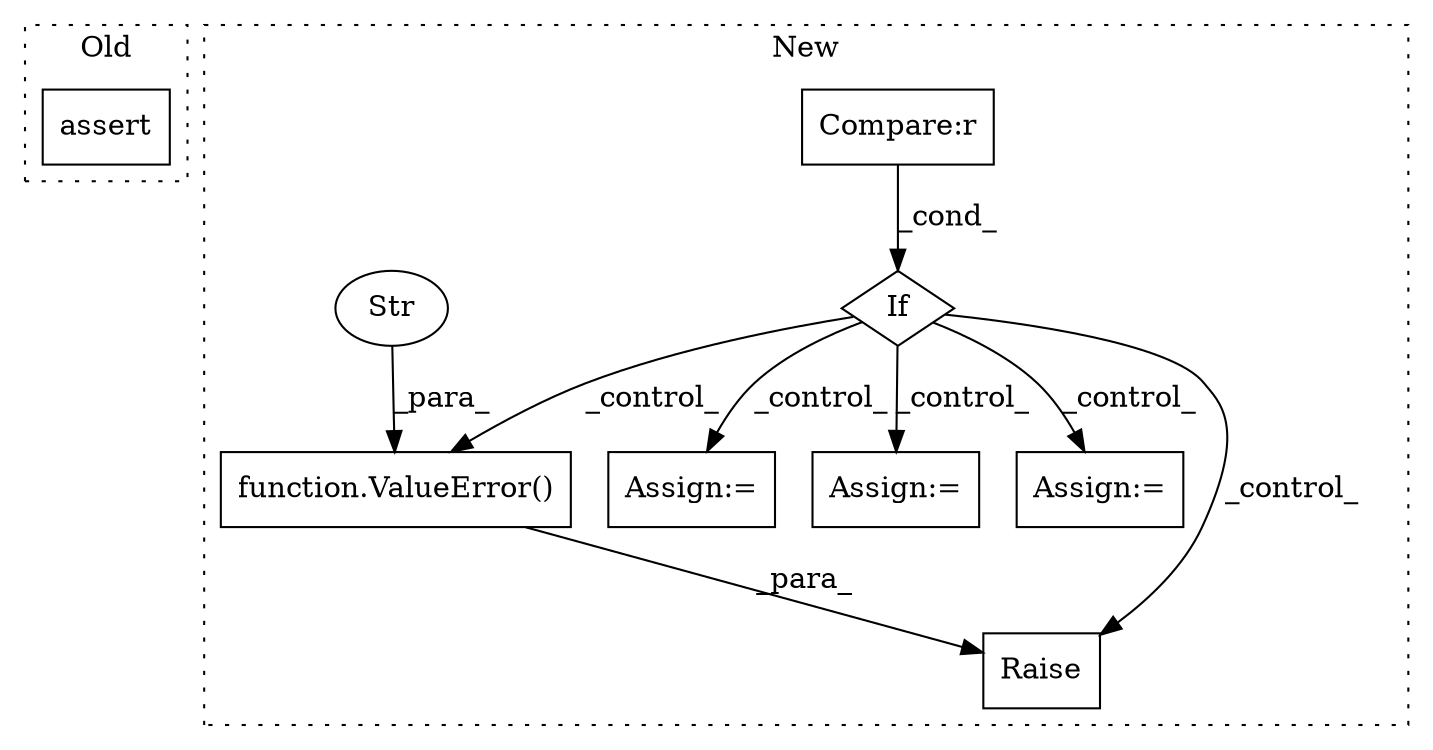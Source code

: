 digraph G {
subgraph cluster0 {
1 [label="assert" a="65" s="2848" l="7" shape="box"];
label = "Old";
style="dotted";
}
subgraph cluster1 {
2 [label="Raise" a="91" s="3152" l="6" shape="box"];
3 [label="If" a="96" s="2813,2852" l="3,14" shape="diamond"];
4 [label="Compare:r" a="40" s="2816" l="15" shape="box"];
5 [label="function.ValueError()" a="75" s="3158,3212" l="11,1" shape="box"];
6 [label="Str" a="66" s="3169" l="43" shape="ellipse"];
7 [label="Assign:=" a="68" s="2882" l="3" shape="box"];
8 [label="Assign:=" a="68" s="2980" l="3" shape="box"];
9 [label="Assign:=" a="68" s="3103" l="3" shape="box"];
label = "New";
style="dotted";
}
3 -> 8 [label="_control_"];
3 -> 2 [label="_control_"];
3 -> 7 [label="_control_"];
3 -> 9 [label="_control_"];
3 -> 5 [label="_control_"];
4 -> 3 [label="_cond_"];
5 -> 2 [label="_para_"];
6 -> 5 [label="_para_"];
}